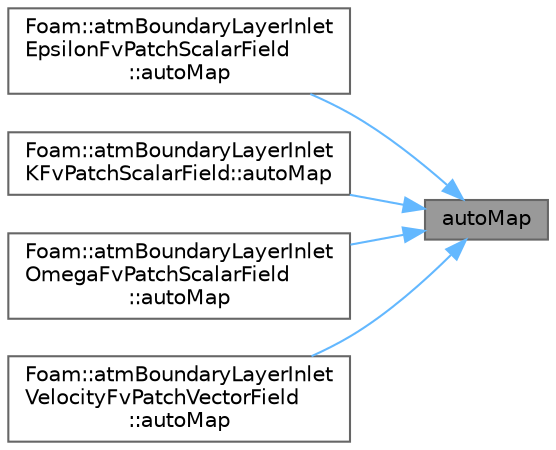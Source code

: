 digraph "autoMap"
{
 // LATEX_PDF_SIZE
  bgcolor="transparent";
  edge [fontname=Helvetica,fontsize=10,labelfontname=Helvetica,labelfontsize=10];
  node [fontname=Helvetica,fontsize=10,shape=box,height=0.2,width=0.4];
  rankdir="RL";
  Node1 [id="Node000001",label="autoMap",height=0.2,width=0.4,color="gray40", fillcolor="grey60", style="filled", fontcolor="black",tooltip=" "];
  Node1 -> Node2 [id="edge1_Node000001_Node000002",dir="back",color="steelblue1",style="solid",tooltip=" "];
  Node2 [id="Node000002",label="Foam::atmBoundaryLayerInlet\lEpsilonFvPatchScalarField\l::autoMap",height=0.2,width=0.4,color="grey40", fillcolor="white", style="filled",URL="$classFoam_1_1atmBoundaryLayerInletEpsilonFvPatchScalarField.html#a0ab0c43ce90d756c88dd81e3d0a9eef5",tooltip=" "];
  Node1 -> Node3 [id="edge2_Node000001_Node000003",dir="back",color="steelblue1",style="solid",tooltip=" "];
  Node3 [id="Node000003",label="Foam::atmBoundaryLayerInlet\lKFvPatchScalarField::autoMap",height=0.2,width=0.4,color="grey40", fillcolor="white", style="filled",URL="$classFoam_1_1atmBoundaryLayerInletKFvPatchScalarField.html#a0ab0c43ce90d756c88dd81e3d0a9eef5",tooltip=" "];
  Node1 -> Node4 [id="edge3_Node000001_Node000004",dir="back",color="steelblue1",style="solid",tooltip=" "];
  Node4 [id="Node000004",label="Foam::atmBoundaryLayerInlet\lOmegaFvPatchScalarField\l::autoMap",height=0.2,width=0.4,color="grey40", fillcolor="white", style="filled",URL="$classFoam_1_1atmBoundaryLayerInletOmegaFvPatchScalarField.html#a0ab0c43ce90d756c88dd81e3d0a9eef5",tooltip=" "];
  Node1 -> Node5 [id="edge4_Node000001_Node000005",dir="back",color="steelblue1",style="solid",tooltip=" "];
  Node5 [id="Node000005",label="Foam::atmBoundaryLayerInlet\lVelocityFvPatchVectorField\l::autoMap",height=0.2,width=0.4,color="grey40", fillcolor="white", style="filled",URL="$classFoam_1_1atmBoundaryLayerInletVelocityFvPatchVectorField.html#a0ab0c43ce90d756c88dd81e3d0a9eef5",tooltip=" "];
}
